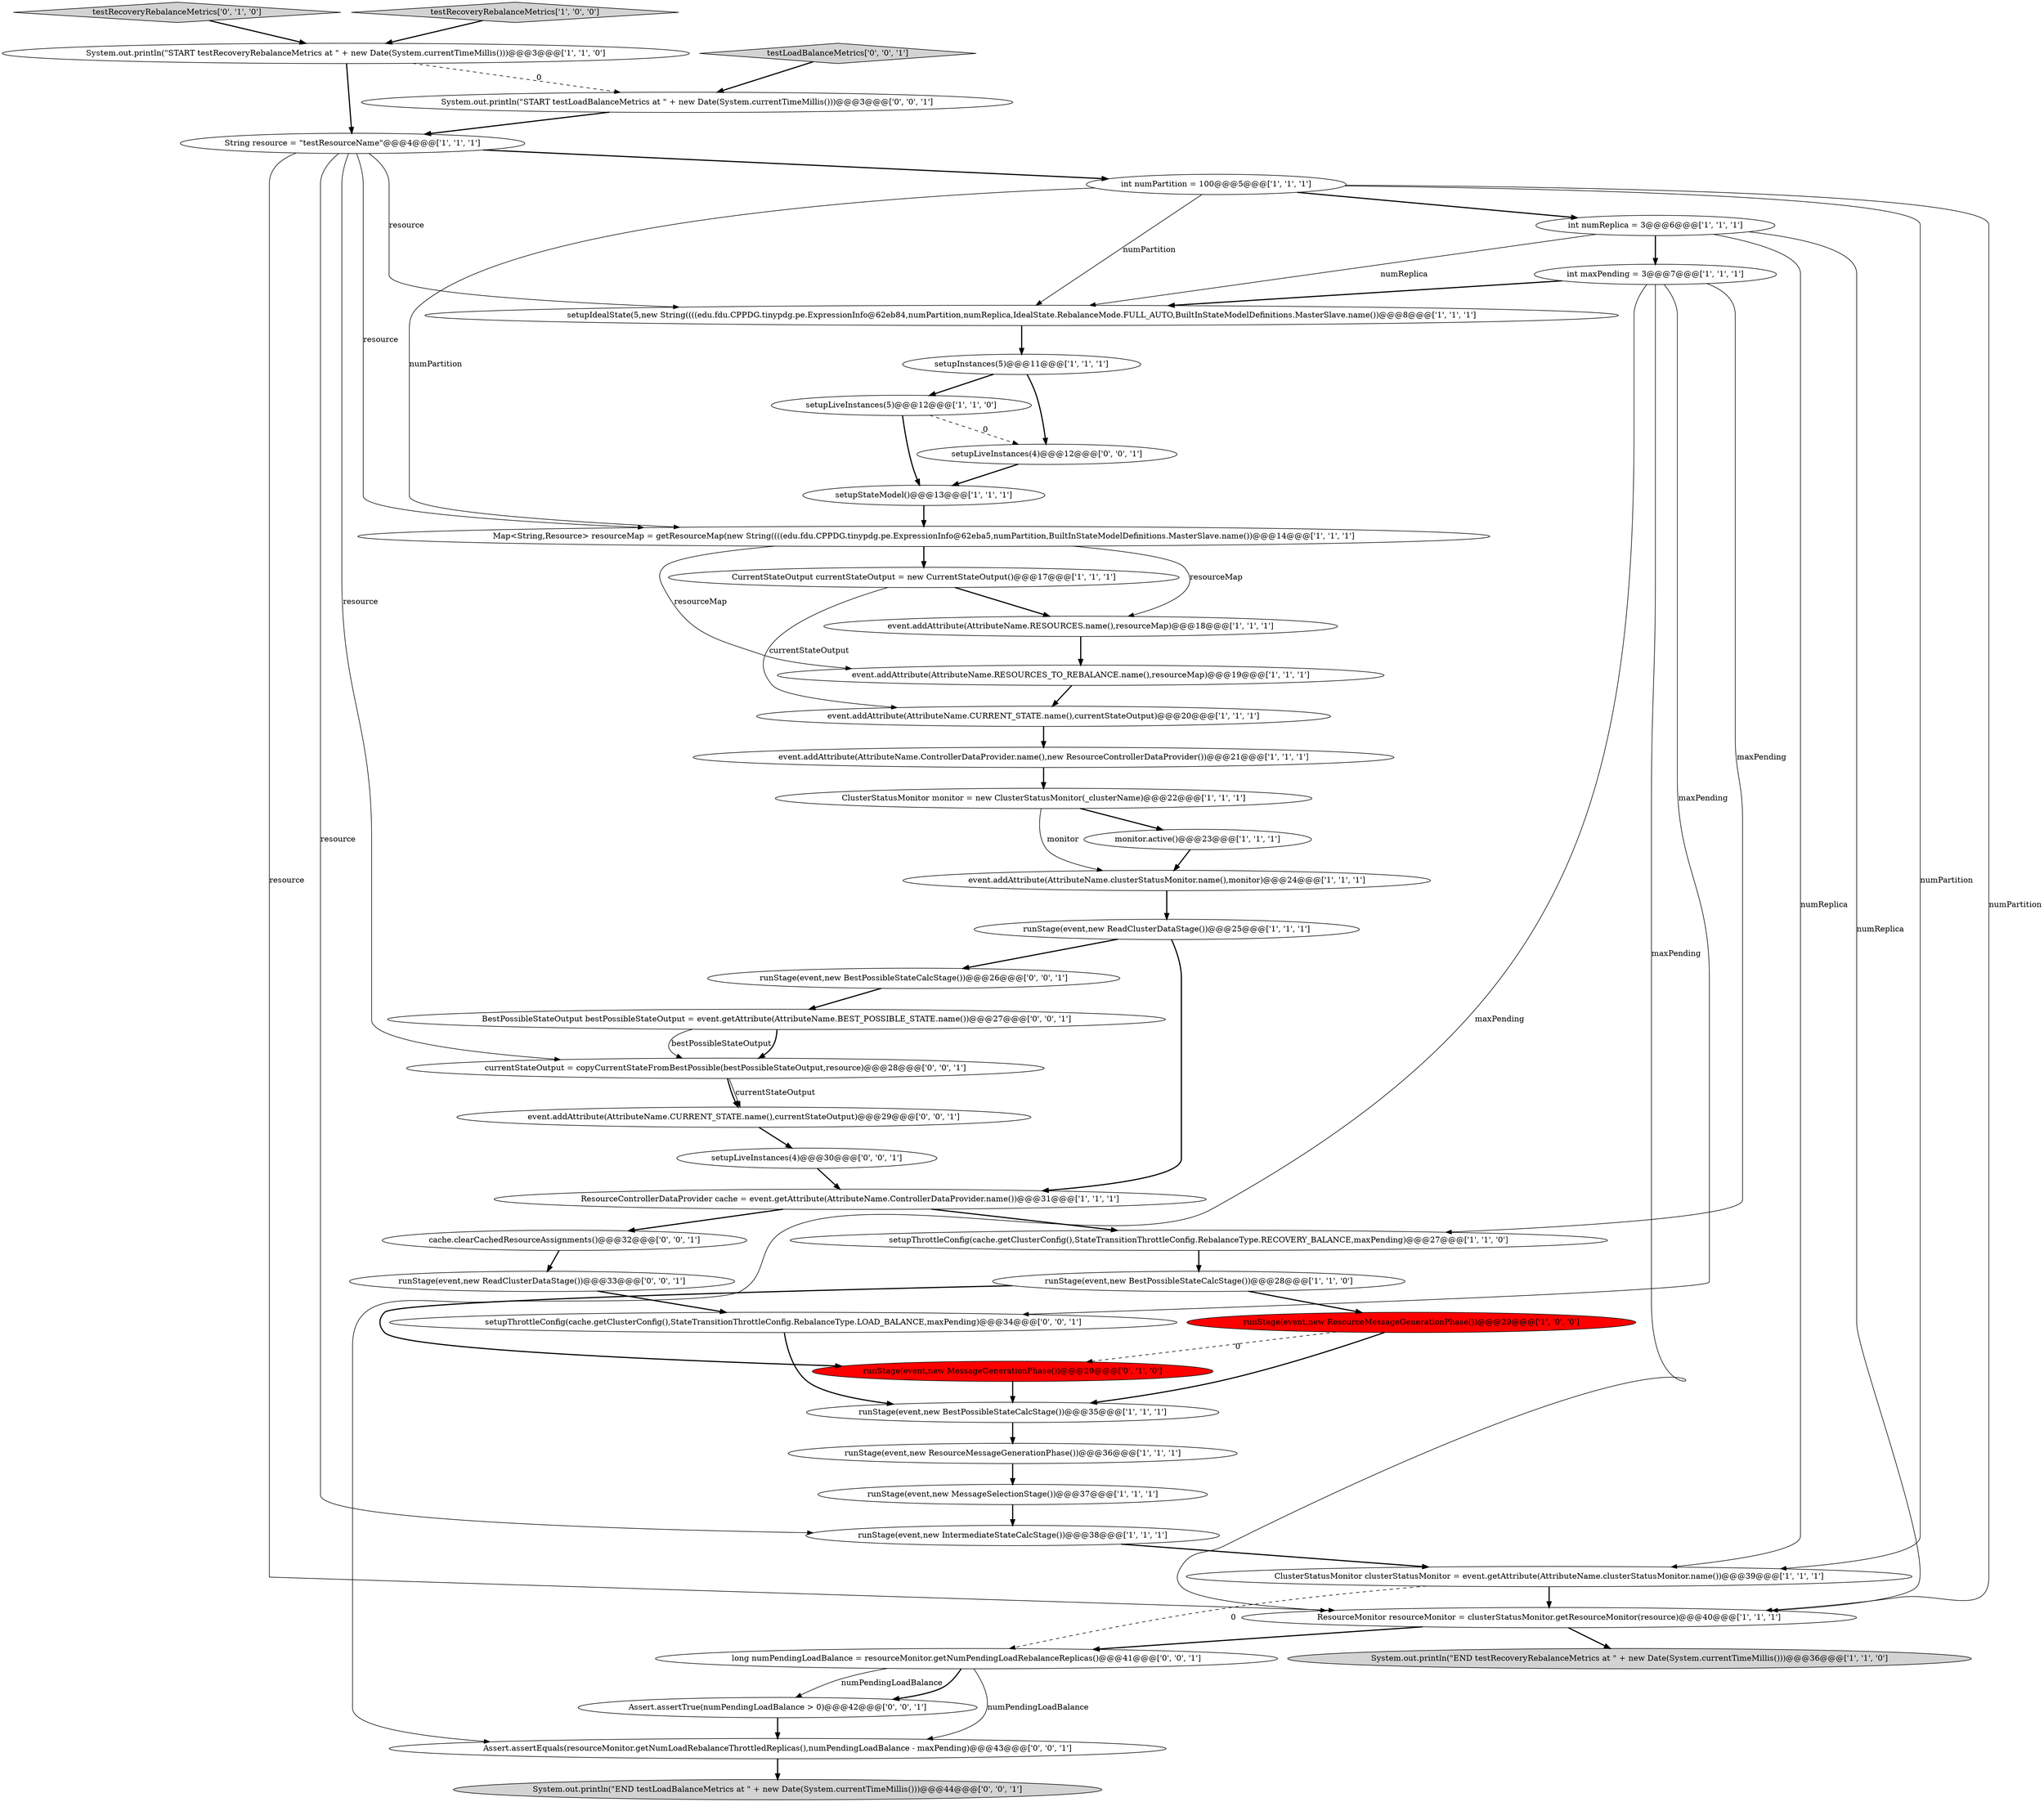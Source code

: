 digraph {
31 [style = filled, label = "testRecoveryRebalanceMetrics['0', '1', '0']", fillcolor = lightgray, shape = diamond image = "AAA0AAABBB2BBB"];
39 [style = filled, label = "Assert.assertTrue(numPendingLoadBalance > 0)@@@42@@@['0', '0', '1']", fillcolor = white, shape = ellipse image = "AAA0AAABBB3BBB"];
2 [style = filled, label = "runStage(event,new BestPossibleStateCalcStage())@@@35@@@['1', '1', '1']", fillcolor = white, shape = ellipse image = "AAA0AAABBB1BBB"];
26 [style = filled, label = "Map<String,Resource> resourceMap = getResourceMap(new String((((edu.fdu.CPPDG.tinypdg.pe.ExpressionInfo@62eba5,numPartition,BuiltInStateModelDefinitions.MasterSlave.name())@@@14@@@['1', '1', '1']", fillcolor = white, shape = ellipse image = "AAA0AAABBB1BBB"];
5 [style = filled, label = "testRecoveryRebalanceMetrics['1', '0', '0']", fillcolor = lightgray, shape = diamond image = "AAA0AAABBB1BBB"];
14 [style = filled, label = "setupStateModel()@@@13@@@['1', '1', '1']", fillcolor = white, shape = ellipse image = "AAA0AAABBB1BBB"];
17 [style = filled, label = "runStage(event,new ResourceMessageGenerationPhase())@@@29@@@['1', '0', '0']", fillcolor = red, shape = ellipse image = "AAA1AAABBB1BBB"];
12 [style = filled, label = "String resource = \"testResourceName\"@@@4@@@['1', '1', '1']", fillcolor = white, shape = ellipse image = "AAA0AAABBB1BBB"];
21 [style = filled, label = "ResourceMonitor resourceMonitor = clusterStatusMonitor.getResourceMonitor(resource)@@@40@@@['1', '1', '1']", fillcolor = white, shape = ellipse image = "AAA0AAABBB1BBB"];
24 [style = filled, label = "setupLiveInstances(5)@@@12@@@['1', '1', '0']", fillcolor = white, shape = ellipse image = "AAA0AAABBB1BBB"];
0 [style = filled, label = "event.addAttribute(AttributeName.CURRENT_STATE.name(),currentStateOutput)@@@20@@@['1', '1', '1']", fillcolor = white, shape = ellipse image = "AAA0AAABBB1BBB"];
25 [style = filled, label = "CurrentStateOutput currentStateOutput = new CurrentStateOutput()@@@17@@@['1', '1', '1']", fillcolor = white, shape = ellipse image = "AAA0AAABBB1BBB"];
33 [style = filled, label = "setupLiveInstances(4)@@@30@@@['0', '0', '1']", fillcolor = white, shape = ellipse image = "AAA0AAABBB3BBB"];
3 [style = filled, label = "monitor.active()@@@23@@@['1', '1', '1']", fillcolor = white, shape = ellipse image = "AAA0AAABBB1BBB"];
27 [style = filled, label = "runStage(event,new ReadClusterDataStage())@@@25@@@['1', '1', '1']", fillcolor = white, shape = ellipse image = "AAA0AAABBB1BBB"];
15 [style = filled, label = "event.addAttribute(AttributeName.clusterStatusMonitor.name(),monitor)@@@24@@@['1', '1', '1']", fillcolor = white, shape = ellipse image = "AAA0AAABBB1BBB"];
13 [style = filled, label = "event.addAttribute(AttributeName.RESOURCES.name(),resourceMap)@@@18@@@['1', '1', '1']", fillcolor = white, shape = ellipse image = "AAA0AAABBB1BBB"];
20 [style = filled, label = "setupInstances(5)@@@11@@@['1', '1', '1']", fillcolor = white, shape = ellipse image = "AAA0AAABBB1BBB"];
10 [style = filled, label = "int numPartition = 100@@@5@@@['1', '1', '1']", fillcolor = white, shape = ellipse image = "AAA0AAABBB1BBB"];
22 [style = filled, label = "System.out.println(\"END testRecoveryRebalanceMetrics at \" + new Date(System.currentTimeMillis()))@@@36@@@['1', '1', '0']", fillcolor = lightgray, shape = ellipse image = "AAA0AAABBB1BBB"];
29 [style = filled, label = "runStage(event,new MessageSelectionStage())@@@37@@@['1', '1', '1']", fillcolor = white, shape = ellipse image = "AAA0AAABBB1BBB"];
46 [style = filled, label = "setupLiveInstances(4)@@@12@@@['0', '0', '1']", fillcolor = white, shape = ellipse image = "AAA0AAABBB3BBB"];
6 [style = filled, label = "ClusterStatusMonitor monitor = new ClusterStatusMonitor(_clusterName)@@@22@@@['1', '1', '1']", fillcolor = white, shape = ellipse image = "AAA0AAABBB1BBB"];
4 [style = filled, label = "runStage(event,new BestPossibleStateCalcStage())@@@28@@@['1', '1', '0']", fillcolor = white, shape = ellipse image = "AAA0AAABBB1BBB"];
28 [style = filled, label = "setupThrottleConfig(cache.getClusterConfig(),StateTransitionThrottleConfig.RebalanceType.RECOVERY_BALANCE,maxPending)@@@27@@@['1', '1', '0']", fillcolor = white, shape = ellipse image = "AAA0AAABBB1BBB"];
41 [style = filled, label = "BestPossibleStateOutput bestPossibleStateOutput = event.getAttribute(AttributeName.BEST_POSSIBLE_STATE.name())@@@27@@@['0', '0', '1']", fillcolor = white, shape = ellipse image = "AAA0AAABBB3BBB"];
19 [style = filled, label = "ResourceControllerDataProvider cache = event.getAttribute(AttributeName.ControllerDataProvider.name())@@@31@@@['1', '1', '1']", fillcolor = white, shape = ellipse image = "AAA0AAABBB1BBB"];
35 [style = filled, label = "System.out.println(\"END testLoadBalanceMetrics at \" + new Date(System.currentTimeMillis()))@@@44@@@['0', '0', '1']", fillcolor = lightgray, shape = ellipse image = "AAA0AAABBB3BBB"];
43 [style = filled, label = "runStage(event,new BestPossibleStateCalcStage())@@@26@@@['0', '0', '1']", fillcolor = white, shape = ellipse image = "AAA0AAABBB3BBB"];
34 [style = filled, label = "System.out.println(\"START testLoadBalanceMetrics at \" + new Date(System.currentTimeMillis()))@@@3@@@['0', '0', '1']", fillcolor = white, shape = ellipse image = "AAA0AAABBB3BBB"];
44 [style = filled, label = "Assert.assertEquals(resourceMonitor.getNumLoadRebalanceThrottledReplicas(),numPendingLoadBalance - maxPending)@@@43@@@['0', '0', '1']", fillcolor = white, shape = ellipse image = "AAA0AAABBB3BBB"];
40 [style = filled, label = "currentStateOutput = copyCurrentStateFromBestPossible(bestPossibleStateOutput,resource)@@@28@@@['0', '0', '1']", fillcolor = white, shape = ellipse image = "AAA0AAABBB3BBB"];
42 [style = filled, label = "event.addAttribute(AttributeName.CURRENT_STATE.name(),currentStateOutput)@@@29@@@['0', '0', '1']", fillcolor = white, shape = ellipse image = "AAA0AAABBB3BBB"];
18 [style = filled, label = "event.addAttribute(AttributeName.ControllerDataProvider.name(),new ResourceControllerDataProvider())@@@21@@@['1', '1', '1']", fillcolor = white, shape = ellipse image = "AAA0AAABBB1BBB"];
47 [style = filled, label = "cache.clearCachedResourceAssignments()@@@32@@@['0', '0', '1']", fillcolor = white, shape = ellipse image = "AAA0AAABBB3BBB"];
23 [style = filled, label = "runStage(event,new ResourceMessageGenerationPhase())@@@36@@@['1', '1', '1']", fillcolor = white, shape = ellipse image = "AAA0AAABBB1BBB"];
45 [style = filled, label = "runStage(event,new ReadClusterDataStage())@@@33@@@['0', '0', '1']", fillcolor = white, shape = ellipse image = "AAA0AAABBB3BBB"];
32 [style = filled, label = "runStage(event,new MessageGenerationPhase())@@@29@@@['0', '1', '0']", fillcolor = red, shape = ellipse image = "AAA1AAABBB2BBB"];
38 [style = filled, label = "long numPendingLoadBalance = resourceMonitor.getNumPendingLoadRebalanceReplicas()@@@41@@@['0', '0', '1']", fillcolor = white, shape = ellipse image = "AAA0AAABBB3BBB"];
8 [style = filled, label = "event.addAttribute(AttributeName.RESOURCES_TO_REBALANCE.name(),resourceMap)@@@19@@@['1', '1', '1']", fillcolor = white, shape = ellipse image = "AAA0AAABBB1BBB"];
16 [style = filled, label = "int maxPending = 3@@@7@@@['1', '1', '1']", fillcolor = white, shape = ellipse image = "AAA0AAABBB1BBB"];
1 [style = filled, label = "System.out.println(\"START testRecoveryRebalanceMetrics at \" + new Date(System.currentTimeMillis()))@@@3@@@['1', '1', '0']", fillcolor = white, shape = ellipse image = "AAA0AAABBB1BBB"];
30 [style = filled, label = "setupIdealState(5,new String((((edu.fdu.CPPDG.tinypdg.pe.ExpressionInfo@62eb84,numPartition,numReplica,IdealState.RebalanceMode.FULL_AUTO,BuiltInStateModelDefinitions.MasterSlave.name())@@@8@@@['1', '1', '1']", fillcolor = white, shape = ellipse image = "AAA0AAABBB1BBB"];
37 [style = filled, label = "setupThrottleConfig(cache.getClusterConfig(),StateTransitionThrottleConfig.RebalanceType.LOAD_BALANCE,maxPending)@@@34@@@['0', '0', '1']", fillcolor = white, shape = ellipse image = "AAA0AAABBB3BBB"];
7 [style = filled, label = "ClusterStatusMonitor clusterStatusMonitor = event.getAttribute(AttributeName.clusterStatusMonitor.name())@@@39@@@['1', '1', '1']", fillcolor = white, shape = ellipse image = "AAA0AAABBB1BBB"];
11 [style = filled, label = "runStage(event,new IntermediateStateCalcStage())@@@38@@@['1', '1', '1']", fillcolor = white, shape = ellipse image = "AAA0AAABBB1BBB"];
36 [style = filled, label = "testLoadBalanceMetrics['0', '0', '1']", fillcolor = lightgray, shape = diamond image = "AAA0AAABBB3BBB"];
9 [style = filled, label = "int numReplica = 3@@@6@@@['1', '1', '1']", fillcolor = white, shape = ellipse image = "AAA0AAABBB1BBB"];
16->28 [style = solid, label="maxPending"];
6->3 [style = bold, label=""];
4->32 [style = bold, label=""];
27->43 [style = bold, label=""];
4->17 [style = bold, label=""];
39->44 [style = bold, label=""];
36->34 [style = bold, label=""];
10->26 [style = solid, label="numPartition"];
26->8 [style = solid, label="resourceMap"];
12->40 [style = solid, label="resource"];
41->40 [style = solid, label="bestPossibleStateOutput"];
25->13 [style = bold, label=""];
30->20 [style = bold, label=""];
40->42 [style = solid, label="currentStateOutput"];
44->35 [style = bold, label=""];
26->25 [style = bold, label=""];
1->34 [style = dashed, label="0"];
24->46 [style = dashed, label="0"];
20->46 [style = bold, label=""];
26->13 [style = solid, label="resourceMap"];
38->39 [style = solid, label="numPendingLoadBalance"];
42->33 [style = bold, label=""];
17->32 [style = dashed, label="0"];
3->15 [style = bold, label=""];
31->1 [style = bold, label=""];
12->30 [style = solid, label="resource"];
9->30 [style = solid, label="numReplica"];
12->26 [style = solid, label="resource"];
16->37 [style = solid, label="maxPending"];
34->12 [style = bold, label=""];
10->30 [style = solid, label="numPartition"];
38->39 [style = bold, label=""];
32->2 [style = bold, label=""];
16->21 [style = solid, label="maxPending"];
12->21 [style = solid, label="resource"];
9->16 [style = bold, label=""];
24->14 [style = bold, label=""];
21->38 [style = bold, label=""];
8->0 [style = bold, label=""];
14->26 [style = bold, label=""];
2->23 [style = bold, label=""];
23->29 [style = bold, label=""];
5->1 [style = bold, label=""];
12->10 [style = bold, label=""];
19->47 [style = bold, label=""];
9->21 [style = solid, label="numReplica"];
38->44 [style = solid, label="numPendingLoadBalance"];
17->2 [style = bold, label=""];
41->40 [style = bold, label=""];
18->6 [style = bold, label=""];
21->22 [style = bold, label=""];
12->11 [style = solid, label="resource"];
16->30 [style = bold, label=""];
7->38 [style = dashed, label="0"];
1->12 [style = bold, label=""];
6->15 [style = solid, label="monitor"];
7->21 [style = bold, label=""];
46->14 [style = bold, label=""];
43->41 [style = bold, label=""];
0->18 [style = bold, label=""];
10->21 [style = solid, label="numPartition"];
37->2 [style = bold, label=""];
10->9 [style = bold, label=""];
27->19 [style = bold, label=""];
47->45 [style = bold, label=""];
19->28 [style = bold, label=""];
45->37 [style = bold, label=""];
33->19 [style = bold, label=""];
13->8 [style = bold, label=""];
9->7 [style = solid, label="numReplica"];
20->24 [style = bold, label=""];
25->0 [style = solid, label="currentStateOutput"];
15->27 [style = bold, label=""];
40->42 [style = bold, label=""];
29->11 [style = bold, label=""];
11->7 [style = bold, label=""];
28->4 [style = bold, label=""];
16->44 [style = solid, label="maxPending"];
10->7 [style = solid, label="numPartition"];
}
